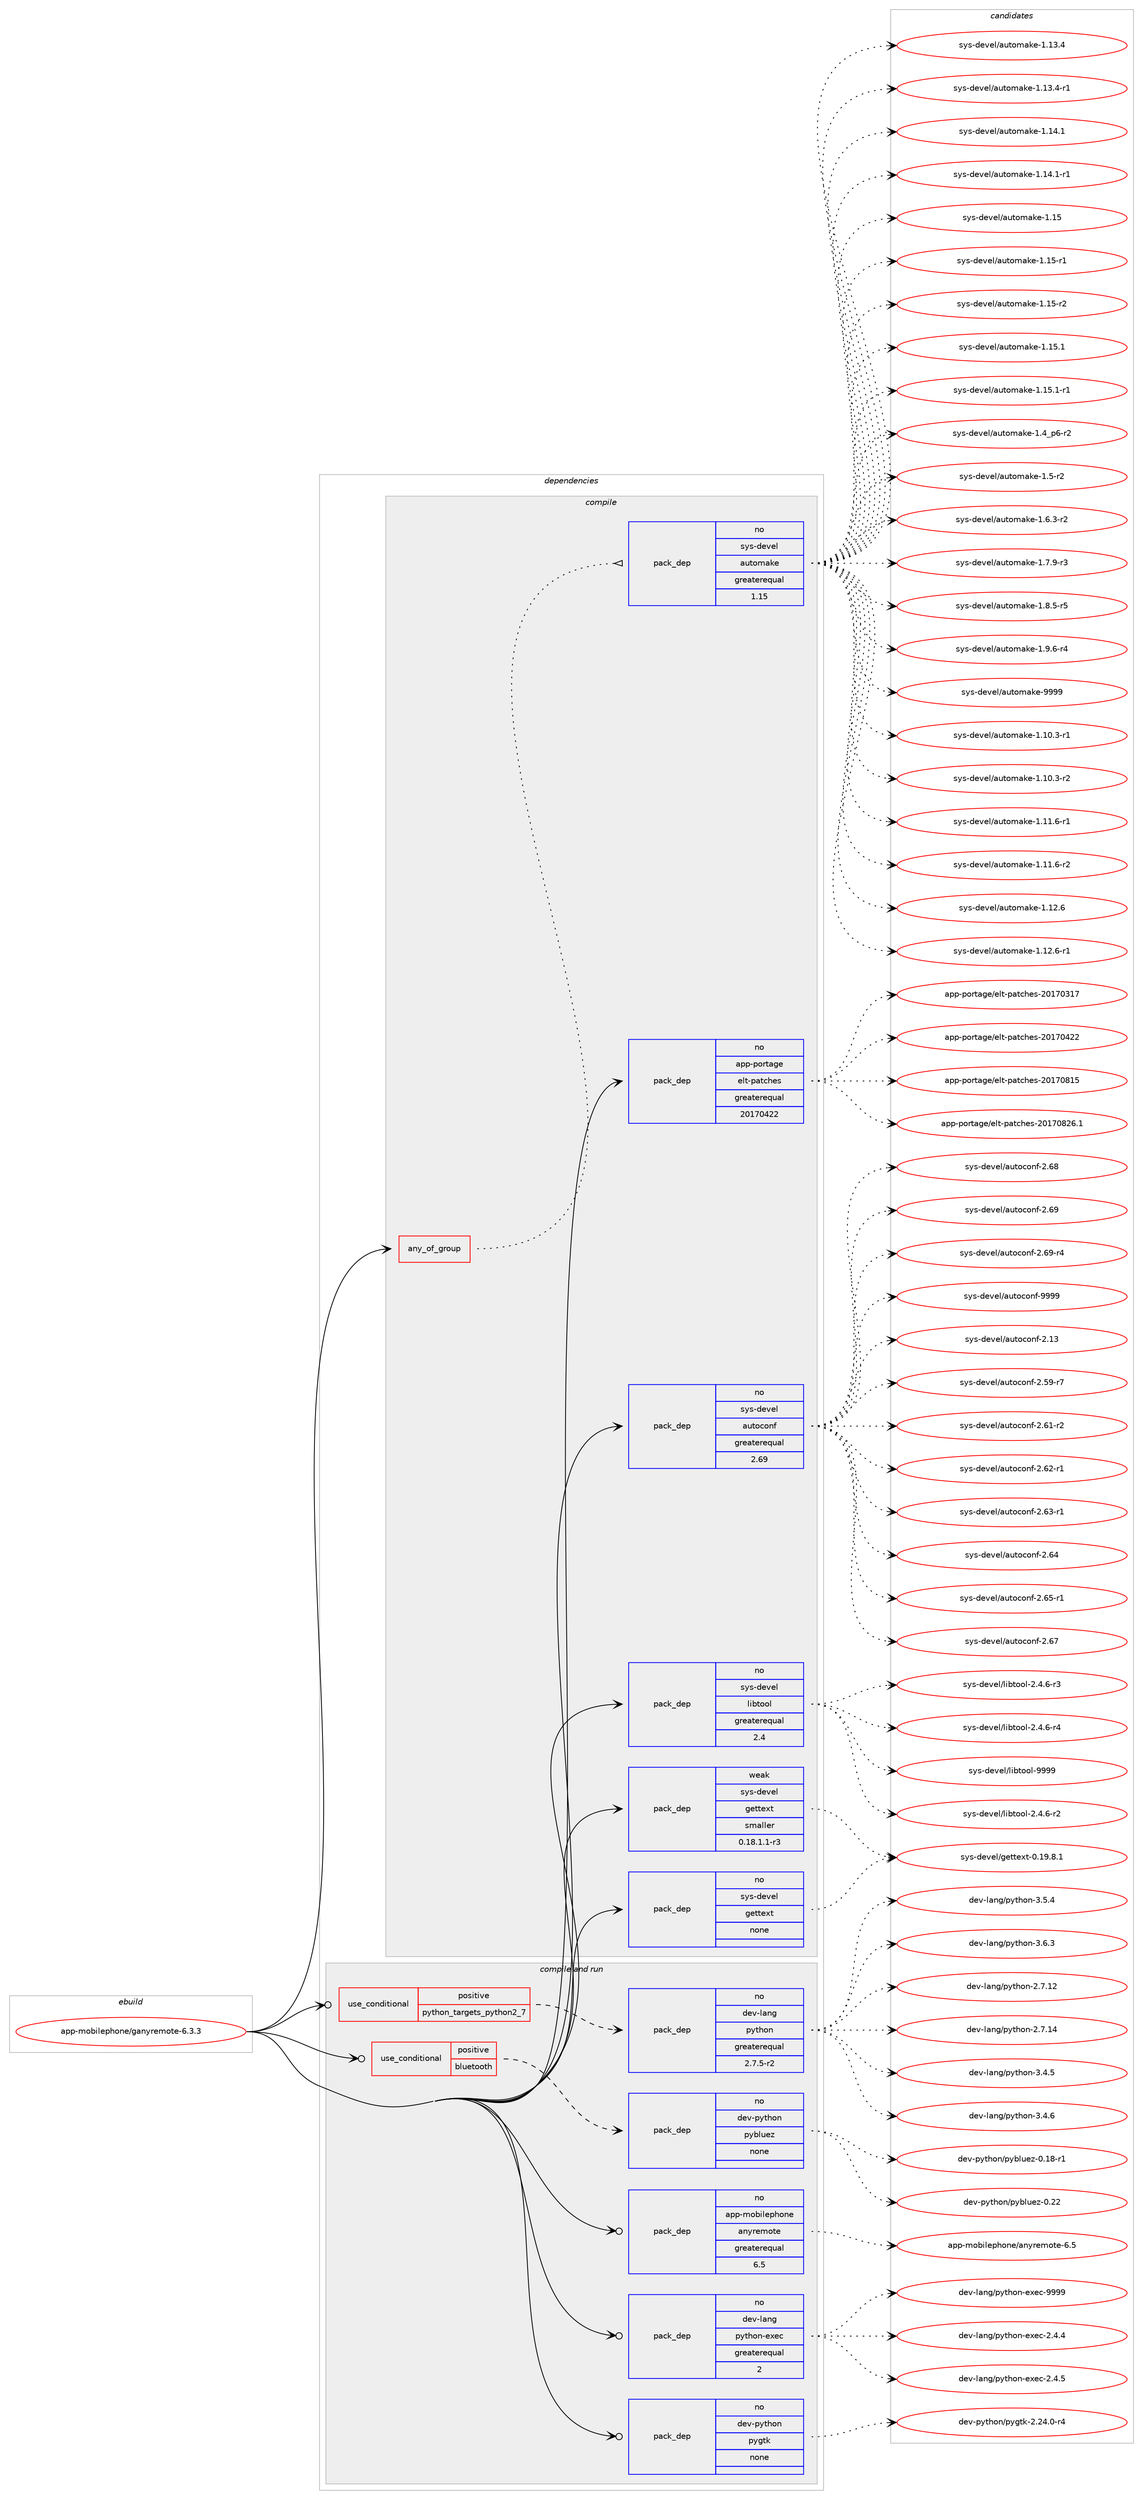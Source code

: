 digraph prolog {

# *************
# Graph options
# *************

newrank=true;
concentrate=true;
compound=true;
graph [rankdir=LR,fontname=Helvetica,fontsize=10,ranksep=1.5];#, ranksep=2.5, nodesep=0.2];
edge  [arrowhead=vee];
node  [fontname=Helvetica,fontsize=10];

# **********
# The ebuild
# **********

subgraph cluster_leftcol {
color=gray;
rank=same;
label=<<i>ebuild</i>>;
id [label="app-mobilephone/ganyremote-6.3.3", color=red, width=4, href="../app-mobilephone/ganyremote-6.3.3.svg"];
}

# ****************
# The dependencies
# ****************

subgraph cluster_midcol {
color=gray;
label=<<i>dependencies</i>>;
subgraph cluster_compile {
fillcolor="#eeeeee";
style=filled;
label=<<i>compile</i>>;
subgraph any842 {
dependency49030 [label=<<TABLE BORDER="0" CELLBORDER="1" CELLSPACING="0" CELLPADDING="4"><TR><TD CELLPADDING="10">any_of_group</TD></TR></TABLE>>, shape=none, color=red];subgraph pack35127 {
dependency49031 [label=<<TABLE BORDER="0" CELLBORDER="1" CELLSPACING="0" CELLPADDING="4" WIDTH="220"><TR><TD ROWSPAN="6" CELLPADDING="30">pack_dep</TD></TR><TR><TD WIDTH="110">no</TD></TR><TR><TD>sys-devel</TD></TR><TR><TD>automake</TD></TR><TR><TD>greaterequal</TD></TR><TR><TD>1.15</TD></TR></TABLE>>, shape=none, color=blue];
}
dependency49030:e -> dependency49031:w [weight=20,style="dotted",arrowhead="oinv"];
}
id:e -> dependency49030:w [weight=20,style="solid",arrowhead="vee"];
subgraph pack35128 {
dependency49032 [label=<<TABLE BORDER="0" CELLBORDER="1" CELLSPACING="0" CELLPADDING="4" WIDTH="220"><TR><TD ROWSPAN="6" CELLPADDING="30">pack_dep</TD></TR><TR><TD WIDTH="110">no</TD></TR><TR><TD>app-portage</TD></TR><TR><TD>elt-patches</TD></TR><TR><TD>greaterequal</TD></TR><TR><TD>20170422</TD></TR></TABLE>>, shape=none, color=blue];
}
id:e -> dependency49032:w [weight=20,style="solid",arrowhead="vee"];
subgraph pack35129 {
dependency49033 [label=<<TABLE BORDER="0" CELLBORDER="1" CELLSPACING="0" CELLPADDING="4" WIDTH="220"><TR><TD ROWSPAN="6" CELLPADDING="30">pack_dep</TD></TR><TR><TD WIDTH="110">no</TD></TR><TR><TD>sys-devel</TD></TR><TR><TD>autoconf</TD></TR><TR><TD>greaterequal</TD></TR><TR><TD>2.69</TD></TR></TABLE>>, shape=none, color=blue];
}
id:e -> dependency49033:w [weight=20,style="solid",arrowhead="vee"];
subgraph pack35130 {
dependency49034 [label=<<TABLE BORDER="0" CELLBORDER="1" CELLSPACING="0" CELLPADDING="4" WIDTH="220"><TR><TD ROWSPAN="6" CELLPADDING="30">pack_dep</TD></TR><TR><TD WIDTH="110">no</TD></TR><TR><TD>sys-devel</TD></TR><TR><TD>gettext</TD></TR><TR><TD>none</TD></TR><TR><TD></TD></TR></TABLE>>, shape=none, color=blue];
}
id:e -> dependency49034:w [weight=20,style="solid",arrowhead="vee"];
subgraph pack35131 {
dependency49035 [label=<<TABLE BORDER="0" CELLBORDER="1" CELLSPACING="0" CELLPADDING="4" WIDTH="220"><TR><TD ROWSPAN="6" CELLPADDING="30">pack_dep</TD></TR><TR><TD WIDTH="110">no</TD></TR><TR><TD>sys-devel</TD></TR><TR><TD>libtool</TD></TR><TR><TD>greaterequal</TD></TR><TR><TD>2.4</TD></TR></TABLE>>, shape=none, color=blue];
}
id:e -> dependency49035:w [weight=20,style="solid",arrowhead="vee"];
subgraph pack35132 {
dependency49036 [label=<<TABLE BORDER="0" CELLBORDER="1" CELLSPACING="0" CELLPADDING="4" WIDTH="220"><TR><TD ROWSPAN="6" CELLPADDING="30">pack_dep</TD></TR><TR><TD WIDTH="110">weak</TD></TR><TR><TD>sys-devel</TD></TR><TR><TD>gettext</TD></TR><TR><TD>smaller</TD></TR><TR><TD>0.18.1.1-r3</TD></TR></TABLE>>, shape=none, color=blue];
}
id:e -> dependency49036:w [weight=20,style="solid",arrowhead="vee"];
}
subgraph cluster_compileandrun {
fillcolor="#eeeeee";
style=filled;
label=<<i>compile and run</i>>;
subgraph cond13040 {
dependency49037 [label=<<TABLE BORDER="0" CELLBORDER="1" CELLSPACING="0" CELLPADDING="4"><TR><TD ROWSPAN="3" CELLPADDING="10">use_conditional</TD></TR><TR><TD>positive</TD></TR><TR><TD>bluetooth</TD></TR></TABLE>>, shape=none, color=red];
subgraph pack35133 {
dependency49038 [label=<<TABLE BORDER="0" CELLBORDER="1" CELLSPACING="0" CELLPADDING="4" WIDTH="220"><TR><TD ROWSPAN="6" CELLPADDING="30">pack_dep</TD></TR><TR><TD WIDTH="110">no</TD></TR><TR><TD>dev-python</TD></TR><TR><TD>pybluez</TD></TR><TR><TD>none</TD></TR><TR><TD></TD></TR></TABLE>>, shape=none, color=blue];
}
dependency49037:e -> dependency49038:w [weight=20,style="dashed",arrowhead="vee"];
}
id:e -> dependency49037:w [weight=20,style="solid",arrowhead="odotvee"];
subgraph cond13041 {
dependency49039 [label=<<TABLE BORDER="0" CELLBORDER="1" CELLSPACING="0" CELLPADDING="4"><TR><TD ROWSPAN="3" CELLPADDING="10">use_conditional</TD></TR><TR><TD>positive</TD></TR><TR><TD>python_targets_python2_7</TD></TR></TABLE>>, shape=none, color=red];
subgraph pack35134 {
dependency49040 [label=<<TABLE BORDER="0" CELLBORDER="1" CELLSPACING="0" CELLPADDING="4" WIDTH="220"><TR><TD ROWSPAN="6" CELLPADDING="30">pack_dep</TD></TR><TR><TD WIDTH="110">no</TD></TR><TR><TD>dev-lang</TD></TR><TR><TD>python</TD></TR><TR><TD>greaterequal</TD></TR><TR><TD>2.7.5-r2</TD></TR></TABLE>>, shape=none, color=blue];
}
dependency49039:e -> dependency49040:w [weight=20,style="dashed",arrowhead="vee"];
}
id:e -> dependency49039:w [weight=20,style="solid",arrowhead="odotvee"];
subgraph pack35135 {
dependency49041 [label=<<TABLE BORDER="0" CELLBORDER="1" CELLSPACING="0" CELLPADDING="4" WIDTH="220"><TR><TD ROWSPAN="6" CELLPADDING="30">pack_dep</TD></TR><TR><TD WIDTH="110">no</TD></TR><TR><TD>app-mobilephone</TD></TR><TR><TD>anyremote</TD></TR><TR><TD>greaterequal</TD></TR><TR><TD>6.5</TD></TR></TABLE>>, shape=none, color=blue];
}
id:e -> dependency49041:w [weight=20,style="solid",arrowhead="odotvee"];
subgraph pack35136 {
dependency49042 [label=<<TABLE BORDER="0" CELLBORDER="1" CELLSPACING="0" CELLPADDING="4" WIDTH="220"><TR><TD ROWSPAN="6" CELLPADDING="30">pack_dep</TD></TR><TR><TD WIDTH="110">no</TD></TR><TR><TD>dev-lang</TD></TR><TR><TD>python-exec</TD></TR><TR><TD>greaterequal</TD></TR><TR><TD>2</TD></TR></TABLE>>, shape=none, color=blue];
}
id:e -> dependency49042:w [weight=20,style="solid",arrowhead="odotvee"];
subgraph pack35137 {
dependency49043 [label=<<TABLE BORDER="0" CELLBORDER="1" CELLSPACING="0" CELLPADDING="4" WIDTH="220"><TR><TD ROWSPAN="6" CELLPADDING="30">pack_dep</TD></TR><TR><TD WIDTH="110">no</TD></TR><TR><TD>dev-python</TD></TR><TR><TD>pygtk</TD></TR><TR><TD>none</TD></TR><TR><TD></TD></TR></TABLE>>, shape=none, color=blue];
}
id:e -> dependency49043:w [weight=20,style="solid",arrowhead="odotvee"];
}
subgraph cluster_run {
fillcolor="#eeeeee";
style=filled;
label=<<i>run</i>>;
}
}

# **************
# The candidates
# **************

subgraph cluster_choices {
rank=same;
color=gray;
label=<<i>candidates</i>>;

subgraph choice35127 {
color=black;
nodesep=1;
choice11512111545100101118101108479711711611110997107101454946494846514511449 [label="sys-devel/automake-1.10.3-r1", color=red, width=4,href="../sys-devel/automake-1.10.3-r1.svg"];
choice11512111545100101118101108479711711611110997107101454946494846514511450 [label="sys-devel/automake-1.10.3-r2", color=red, width=4,href="../sys-devel/automake-1.10.3-r2.svg"];
choice11512111545100101118101108479711711611110997107101454946494946544511449 [label="sys-devel/automake-1.11.6-r1", color=red, width=4,href="../sys-devel/automake-1.11.6-r1.svg"];
choice11512111545100101118101108479711711611110997107101454946494946544511450 [label="sys-devel/automake-1.11.6-r2", color=red, width=4,href="../sys-devel/automake-1.11.6-r2.svg"];
choice1151211154510010111810110847971171161111099710710145494649504654 [label="sys-devel/automake-1.12.6", color=red, width=4,href="../sys-devel/automake-1.12.6.svg"];
choice11512111545100101118101108479711711611110997107101454946495046544511449 [label="sys-devel/automake-1.12.6-r1", color=red, width=4,href="../sys-devel/automake-1.12.6-r1.svg"];
choice1151211154510010111810110847971171161111099710710145494649514652 [label="sys-devel/automake-1.13.4", color=red, width=4,href="../sys-devel/automake-1.13.4.svg"];
choice11512111545100101118101108479711711611110997107101454946495146524511449 [label="sys-devel/automake-1.13.4-r1", color=red, width=4,href="../sys-devel/automake-1.13.4-r1.svg"];
choice1151211154510010111810110847971171161111099710710145494649524649 [label="sys-devel/automake-1.14.1", color=red, width=4,href="../sys-devel/automake-1.14.1.svg"];
choice11512111545100101118101108479711711611110997107101454946495246494511449 [label="sys-devel/automake-1.14.1-r1", color=red, width=4,href="../sys-devel/automake-1.14.1-r1.svg"];
choice115121115451001011181011084797117116111109971071014549464953 [label="sys-devel/automake-1.15", color=red, width=4,href="../sys-devel/automake-1.15.svg"];
choice1151211154510010111810110847971171161111099710710145494649534511449 [label="sys-devel/automake-1.15-r1", color=red, width=4,href="../sys-devel/automake-1.15-r1.svg"];
choice1151211154510010111810110847971171161111099710710145494649534511450 [label="sys-devel/automake-1.15-r2", color=red, width=4,href="../sys-devel/automake-1.15-r2.svg"];
choice1151211154510010111810110847971171161111099710710145494649534649 [label="sys-devel/automake-1.15.1", color=red, width=4,href="../sys-devel/automake-1.15.1.svg"];
choice11512111545100101118101108479711711611110997107101454946495346494511449 [label="sys-devel/automake-1.15.1-r1", color=red, width=4,href="../sys-devel/automake-1.15.1-r1.svg"];
choice115121115451001011181011084797117116111109971071014549465295112544511450 [label="sys-devel/automake-1.4_p6-r2", color=red, width=4,href="../sys-devel/automake-1.4_p6-r2.svg"];
choice11512111545100101118101108479711711611110997107101454946534511450 [label="sys-devel/automake-1.5-r2", color=red, width=4,href="../sys-devel/automake-1.5-r2.svg"];
choice115121115451001011181011084797117116111109971071014549465446514511450 [label="sys-devel/automake-1.6.3-r2", color=red, width=4,href="../sys-devel/automake-1.6.3-r2.svg"];
choice115121115451001011181011084797117116111109971071014549465546574511451 [label="sys-devel/automake-1.7.9-r3", color=red, width=4,href="../sys-devel/automake-1.7.9-r3.svg"];
choice115121115451001011181011084797117116111109971071014549465646534511453 [label="sys-devel/automake-1.8.5-r5", color=red, width=4,href="../sys-devel/automake-1.8.5-r5.svg"];
choice115121115451001011181011084797117116111109971071014549465746544511452 [label="sys-devel/automake-1.9.6-r4", color=red, width=4,href="../sys-devel/automake-1.9.6-r4.svg"];
choice115121115451001011181011084797117116111109971071014557575757 [label="sys-devel/automake-9999", color=red, width=4,href="../sys-devel/automake-9999.svg"];
dependency49031:e -> choice11512111545100101118101108479711711611110997107101454946494846514511449:w [style=dotted,weight="100"];
dependency49031:e -> choice11512111545100101118101108479711711611110997107101454946494846514511450:w [style=dotted,weight="100"];
dependency49031:e -> choice11512111545100101118101108479711711611110997107101454946494946544511449:w [style=dotted,weight="100"];
dependency49031:e -> choice11512111545100101118101108479711711611110997107101454946494946544511450:w [style=dotted,weight="100"];
dependency49031:e -> choice1151211154510010111810110847971171161111099710710145494649504654:w [style=dotted,weight="100"];
dependency49031:e -> choice11512111545100101118101108479711711611110997107101454946495046544511449:w [style=dotted,weight="100"];
dependency49031:e -> choice1151211154510010111810110847971171161111099710710145494649514652:w [style=dotted,weight="100"];
dependency49031:e -> choice11512111545100101118101108479711711611110997107101454946495146524511449:w [style=dotted,weight="100"];
dependency49031:e -> choice1151211154510010111810110847971171161111099710710145494649524649:w [style=dotted,weight="100"];
dependency49031:e -> choice11512111545100101118101108479711711611110997107101454946495246494511449:w [style=dotted,weight="100"];
dependency49031:e -> choice115121115451001011181011084797117116111109971071014549464953:w [style=dotted,weight="100"];
dependency49031:e -> choice1151211154510010111810110847971171161111099710710145494649534511449:w [style=dotted,weight="100"];
dependency49031:e -> choice1151211154510010111810110847971171161111099710710145494649534511450:w [style=dotted,weight="100"];
dependency49031:e -> choice1151211154510010111810110847971171161111099710710145494649534649:w [style=dotted,weight="100"];
dependency49031:e -> choice11512111545100101118101108479711711611110997107101454946495346494511449:w [style=dotted,weight="100"];
dependency49031:e -> choice115121115451001011181011084797117116111109971071014549465295112544511450:w [style=dotted,weight="100"];
dependency49031:e -> choice11512111545100101118101108479711711611110997107101454946534511450:w [style=dotted,weight="100"];
dependency49031:e -> choice115121115451001011181011084797117116111109971071014549465446514511450:w [style=dotted,weight="100"];
dependency49031:e -> choice115121115451001011181011084797117116111109971071014549465546574511451:w [style=dotted,weight="100"];
dependency49031:e -> choice115121115451001011181011084797117116111109971071014549465646534511453:w [style=dotted,weight="100"];
dependency49031:e -> choice115121115451001011181011084797117116111109971071014549465746544511452:w [style=dotted,weight="100"];
dependency49031:e -> choice115121115451001011181011084797117116111109971071014557575757:w [style=dotted,weight="100"];
}
subgraph choice35128 {
color=black;
nodesep=1;
choice97112112451121111141169710310147101108116451129711699104101115455048495548514955 [label="app-portage/elt-patches-20170317", color=red, width=4,href="../app-portage/elt-patches-20170317.svg"];
choice97112112451121111141169710310147101108116451129711699104101115455048495548525050 [label="app-portage/elt-patches-20170422", color=red, width=4,href="../app-portage/elt-patches-20170422.svg"];
choice97112112451121111141169710310147101108116451129711699104101115455048495548564953 [label="app-portage/elt-patches-20170815", color=red, width=4,href="../app-portage/elt-patches-20170815.svg"];
choice971121124511211111411697103101471011081164511297116991041011154550484955485650544649 [label="app-portage/elt-patches-20170826.1", color=red, width=4,href="../app-portage/elt-patches-20170826.1.svg"];
dependency49032:e -> choice97112112451121111141169710310147101108116451129711699104101115455048495548514955:w [style=dotted,weight="100"];
dependency49032:e -> choice97112112451121111141169710310147101108116451129711699104101115455048495548525050:w [style=dotted,weight="100"];
dependency49032:e -> choice97112112451121111141169710310147101108116451129711699104101115455048495548564953:w [style=dotted,weight="100"];
dependency49032:e -> choice971121124511211111411697103101471011081164511297116991041011154550484955485650544649:w [style=dotted,weight="100"];
}
subgraph choice35129 {
color=black;
nodesep=1;
choice115121115451001011181011084797117116111991111101024550464951 [label="sys-devel/autoconf-2.13", color=red, width=4,href="../sys-devel/autoconf-2.13.svg"];
choice1151211154510010111810110847971171161119911111010245504653574511455 [label="sys-devel/autoconf-2.59-r7", color=red, width=4,href="../sys-devel/autoconf-2.59-r7.svg"];
choice1151211154510010111810110847971171161119911111010245504654494511450 [label="sys-devel/autoconf-2.61-r2", color=red, width=4,href="../sys-devel/autoconf-2.61-r2.svg"];
choice1151211154510010111810110847971171161119911111010245504654504511449 [label="sys-devel/autoconf-2.62-r1", color=red, width=4,href="../sys-devel/autoconf-2.62-r1.svg"];
choice1151211154510010111810110847971171161119911111010245504654514511449 [label="sys-devel/autoconf-2.63-r1", color=red, width=4,href="../sys-devel/autoconf-2.63-r1.svg"];
choice115121115451001011181011084797117116111991111101024550465452 [label="sys-devel/autoconf-2.64", color=red, width=4,href="../sys-devel/autoconf-2.64.svg"];
choice1151211154510010111810110847971171161119911111010245504654534511449 [label="sys-devel/autoconf-2.65-r1", color=red, width=4,href="../sys-devel/autoconf-2.65-r1.svg"];
choice115121115451001011181011084797117116111991111101024550465455 [label="sys-devel/autoconf-2.67", color=red, width=4,href="../sys-devel/autoconf-2.67.svg"];
choice115121115451001011181011084797117116111991111101024550465456 [label="sys-devel/autoconf-2.68", color=red, width=4,href="../sys-devel/autoconf-2.68.svg"];
choice115121115451001011181011084797117116111991111101024550465457 [label="sys-devel/autoconf-2.69", color=red, width=4,href="../sys-devel/autoconf-2.69.svg"];
choice1151211154510010111810110847971171161119911111010245504654574511452 [label="sys-devel/autoconf-2.69-r4", color=red, width=4,href="../sys-devel/autoconf-2.69-r4.svg"];
choice115121115451001011181011084797117116111991111101024557575757 [label="sys-devel/autoconf-9999", color=red, width=4,href="../sys-devel/autoconf-9999.svg"];
dependency49033:e -> choice115121115451001011181011084797117116111991111101024550464951:w [style=dotted,weight="100"];
dependency49033:e -> choice1151211154510010111810110847971171161119911111010245504653574511455:w [style=dotted,weight="100"];
dependency49033:e -> choice1151211154510010111810110847971171161119911111010245504654494511450:w [style=dotted,weight="100"];
dependency49033:e -> choice1151211154510010111810110847971171161119911111010245504654504511449:w [style=dotted,weight="100"];
dependency49033:e -> choice1151211154510010111810110847971171161119911111010245504654514511449:w [style=dotted,weight="100"];
dependency49033:e -> choice115121115451001011181011084797117116111991111101024550465452:w [style=dotted,weight="100"];
dependency49033:e -> choice1151211154510010111810110847971171161119911111010245504654534511449:w [style=dotted,weight="100"];
dependency49033:e -> choice115121115451001011181011084797117116111991111101024550465455:w [style=dotted,weight="100"];
dependency49033:e -> choice115121115451001011181011084797117116111991111101024550465456:w [style=dotted,weight="100"];
dependency49033:e -> choice115121115451001011181011084797117116111991111101024550465457:w [style=dotted,weight="100"];
dependency49033:e -> choice1151211154510010111810110847971171161119911111010245504654574511452:w [style=dotted,weight="100"];
dependency49033:e -> choice115121115451001011181011084797117116111991111101024557575757:w [style=dotted,weight="100"];
}
subgraph choice35130 {
color=black;
nodesep=1;
choice1151211154510010111810110847103101116116101120116454846495746564649 [label="sys-devel/gettext-0.19.8.1", color=red, width=4,href="../sys-devel/gettext-0.19.8.1.svg"];
dependency49034:e -> choice1151211154510010111810110847103101116116101120116454846495746564649:w [style=dotted,weight="100"];
}
subgraph choice35131 {
color=black;
nodesep=1;
choice1151211154510010111810110847108105981161111111084550465246544511450 [label="sys-devel/libtool-2.4.6-r2", color=red, width=4,href="../sys-devel/libtool-2.4.6-r2.svg"];
choice1151211154510010111810110847108105981161111111084550465246544511451 [label="sys-devel/libtool-2.4.6-r3", color=red, width=4,href="../sys-devel/libtool-2.4.6-r3.svg"];
choice1151211154510010111810110847108105981161111111084550465246544511452 [label="sys-devel/libtool-2.4.6-r4", color=red, width=4,href="../sys-devel/libtool-2.4.6-r4.svg"];
choice1151211154510010111810110847108105981161111111084557575757 [label="sys-devel/libtool-9999", color=red, width=4,href="../sys-devel/libtool-9999.svg"];
dependency49035:e -> choice1151211154510010111810110847108105981161111111084550465246544511450:w [style=dotted,weight="100"];
dependency49035:e -> choice1151211154510010111810110847108105981161111111084550465246544511451:w [style=dotted,weight="100"];
dependency49035:e -> choice1151211154510010111810110847108105981161111111084550465246544511452:w [style=dotted,weight="100"];
dependency49035:e -> choice1151211154510010111810110847108105981161111111084557575757:w [style=dotted,weight="100"];
}
subgraph choice35132 {
color=black;
nodesep=1;
choice1151211154510010111810110847103101116116101120116454846495746564649 [label="sys-devel/gettext-0.19.8.1", color=red, width=4,href="../sys-devel/gettext-0.19.8.1.svg"];
dependency49036:e -> choice1151211154510010111810110847103101116116101120116454846495746564649:w [style=dotted,weight="100"];
}
subgraph choice35133 {
color=black;
nodesep=1;
choice10010111845112121116104111110471121219810811710112245484649564511449 [label="dev-python/pybluez-0.18-r1", color=red, width=4,href="../dev-python/pybluez-0.18-r1.svg"];
choice1001011184511212111610411111047112121981081171011224548465050 [label="dev-python/pybluez-0.22", color=red, width=4,href="../dev-python/pybluez-0.22.svg"];
dependency49038:e -> choice10010111845112121116104111110471121219810811710112245484649564511449:w [style=dotted,weight="100"];
dependency49038:e -> choice1001011184511212111610411111047112121981081171011224548465050:w [style=dotted,weight="100"];
}
subgraph choice35134 {
color=black;
nodesep=1;
choice10010111845108971101034711212111610411111045504655464950 [label="dev-lang/python-2.7.12", color=red, width=4,href="../dev-lang/python-2.7.12.svg"];
choice10010111845108971101034711212111610411111045504655464952 [label="dev-lang/python-2.7.14", color=red, width=4,href="../dev-lang/python-2.7.14.svg"];
choice100101118451089711010347112121116104111110455146524653 [label="dev-lang/python-3.4.5", color=red, width=4,href="../dev-lang/python-3.4.5.svg"];
choice100101118451089711010347112121116104111110455146524654 [label="dev-lang/python-3.4.6", color=red, width=4,href="../dev-lang/python-3.4.6.svg"];
choice100101118451089711010347112121116104111110455146534652 [label="dev-lang/python-3.5.4", color=red, width=4,href="../dev-lang/python-3.5.4.svg"];
choice100101118451089711010347112121116104111110455146544651 [label="dev-lang/python-3.6.3", color=red, width=4,href="../dev-lang/python-3.6.3.svg"];
dependency49040:e -> choice10010111845108971101034711212111610411111045504655464950:w [style=dotted,weight="100"];
dependency49040:e -> choice10010111845108971101034711212111610411111045504655464952:w [style=dotted,weight="100"];
dependency49040:e -> choice100101118451089711010347112121116104111110455146524653:w [style=dotted,weight="100"];
dependency49040:e -> choice100101118451089711010347112121116104111110455146524654:w [style=dotted,weight="100"];
dependency49040:e -> choice100101118451089711010347112121116104111110455146534652:w [style=dotted,weight="100"];
dependency49040:e -> choice100101118451089711010347112121116104111110455146544651:w [style=dotted,weight="100"];
}
subgraph choice35135 {
color=black;
nodesep=1;
choice971121124510911198105108101112104111110101479711012111410110911111610145544653 [label="app-mobilephone/anyremote-6.5", color=red, width=4,href="../app-mobilephone/anyremote-6.5.svg"];
dependency49041:e -> choice971121124510911198105108101112104111110101479711012111410110911111610145544653:w [style=dotted,weight="100"];
}
subgraph choice35136 {
color=black;
nodesep=1;
choice1001011184510897110103471121211161041111104510112010199455046524652 [label="dev-lang/python-exec-2.4.4", color=red, width=4,href="../dev-lang/python-exec-2.4.4.svg"];
choice1001011184510897110103471121211161041111104510112010199455046524653 [label="dev-lang/python-exec-2.4.5", color=red, width=4,href="../dev-lang/python-exec-2.4.5.svg"];
choice10010111845108971101034711212111610411111045101120101994557575757 [label="dev-lang/python-exec-9999", color=red, width=4,href="../dev-lang/python-exec-9999.svg"];
dependency49042:e -> choice1001011184510897110103471121211161041111104510112010199455046524652:w [style=dotted,weight="100"];
dependency49042:e -> choice1001011184510897110103471121211161041111104510112010199455046524653:w [style=dotted,weight="100"];
dependency49042:e -> choice10010111845108971101034711212111610411111045101120101994557575757:w [style=dotted,weight="100"];
}
subgraph choice35137 {
color=black;
nodesep=1;
choice1001011184511212111610411111047112121103116107455046505246484511452 [label="dev-python/pygtk-2.24.0-r4", color=red, width=4,href="../dev-python/pygtk-2.24.0-r4.svg"];
dependency49043:e -> choice1001011184511212111610411111047112121103116107455046505246484511452:w [style=dotted,weight="100"];
}
}

}
